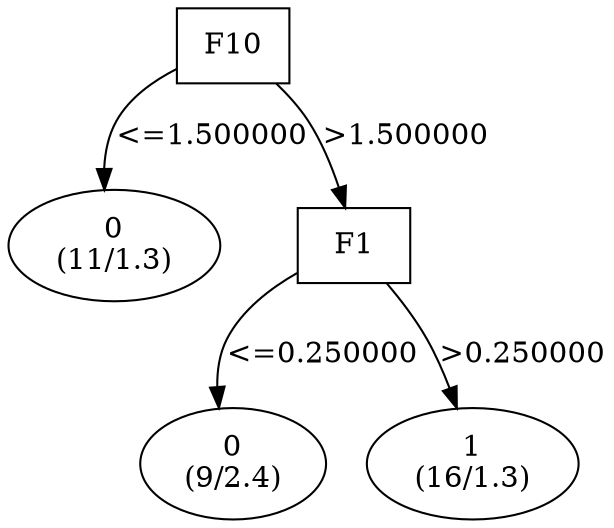 digraph YaDT {
n0 [ shape=box, label="F10\n"]
n0 -> n1 [label="<=1.500000"]
n1 [ shape=ellipse, label="0\n(11/1.3)"]
n0 -> n2 [label=">1.500000"]
n2 [ shape=box, label="F1\n"]
n2 -> n3 [label="<=0.250000"]
n3 [ shape=ellipse, label="0\n(9/2.4)"]
n2 -> n4 [label=">0.250000"]
n4 [ shape=ellipse, label="1\n(16/1.3)"]
}
